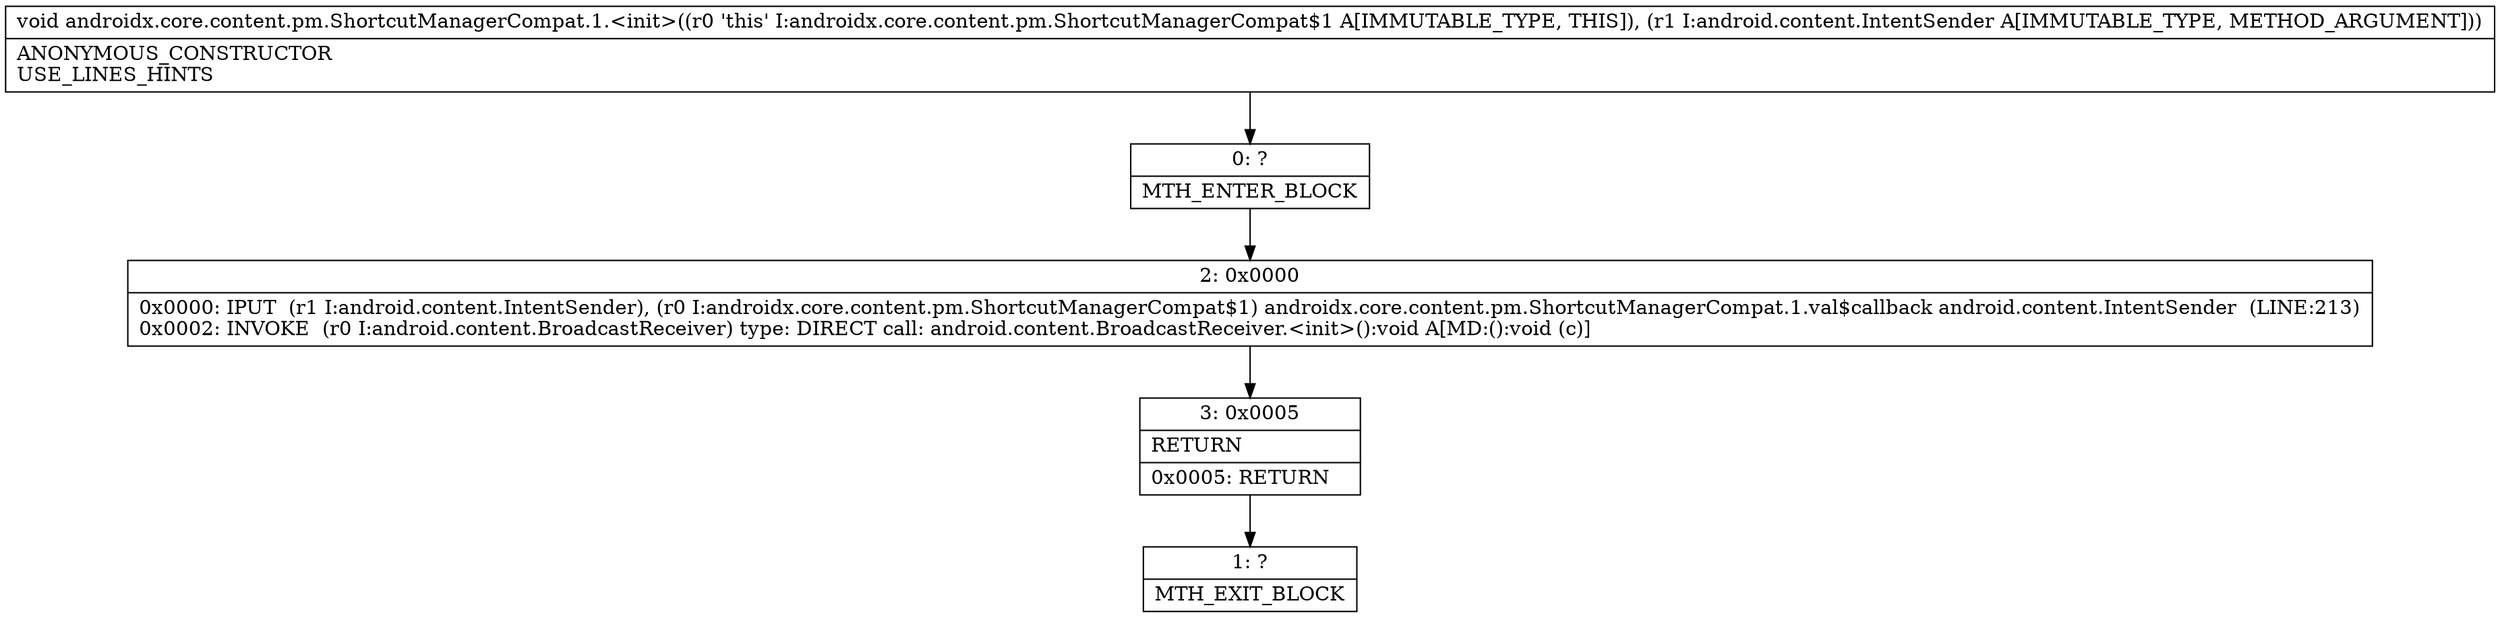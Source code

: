 digraph "CFG forandroidx.core.content.pm.ShortcutManagerCompat.1.\<init\>(Landroid\/content\/IntentSender;)V" {
Node_0 [shape=record,label="{0\:\ ?|MTH_ENTER_BLOCK\l}"];
Node_2 [shape=record,label="{2\:\ 0x0000|0x0000: IPUT  (r1 I:android.content.IntentSender), (r0 I:androidx.core.content.pm.ShortcutManagerCompat$1) androidx.core.content.pm.ShortcutManagerCompat.1.val$callback android.content.IntentSender  (LINE:213)\l0x0002: INVOKE  (r0 I:android.content.BroadcastReceiver) type: DIRECT call: android.content.BroadcastReceiver.\<init\>():void A[MD:():void (c)]\l}"];
Node_3 [shape=record,label="{3\:\ 0x0005|RETURN\l|0x0005: RETURN   \l}"];
Node_1 [shape=record,label="{1\:\ ?|MTH_EXIT_BLOCK\l}"];
MethodNode[shape=record,label="{void androidx.core.content.pm.ShortcutManagerCompat.1.\<init\>((r0 'this' I:androidx.core.content.pm.ShortcutManagerCompat$1 A[IMMUTABLE_TYPE, THIS]), (r1 I:android.content.IntentSender A[IMMUTABLE_TYPE, METHOD_ARGUMENT]))  | ANONYMOUS_CONSTRUCTOR\lUSE_LINES_HINTS\l}"];
MethodNode -> Node_0;Node_0 -> Node_2;
Node_2 -> Node_3;
Node_3 -> Node_1;
}

